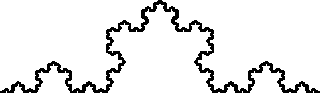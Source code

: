 settings.tex="pdflatex";

texpreamble("\usepackage{amsmath}
\usepackage{amsthm,amssymb}
\usepackage{mathpazo}
\usepackage[svgnames]{xcolor}
");
import graph;

size(160);


transform S=scale(1/3);
transform T=shift((1/3,0))*rotate(60)*S;
transform U=shift((1/2,sqrt(3)/6))*rotate(-60)*S;
transform V=shift((2/3,0))*S;

path[] P={(0,0)--(1,0)};
//path[] Q={(0,0)--(1,1)--(1,0)};



int N=6;


for(int i=1; i<=N; ++i){
	P.push(S*P[i-1]--T*P[i-1]--U*P[i-1]--V*P[i-1]);
}

//for(int i=1; i<=N; ++i){
//	Q.push(S*Q[i-1]--T*Q[i-1]--U*Q[i-1]--V*Q[i-1]);
//}

draw(P[6]);
//draw(Q[0]);

//draw(S*P[5],red);
//draw(T*P[5],heavygreen);
//draw(U*P[5],blue);
//draw(V*P[5],purple);